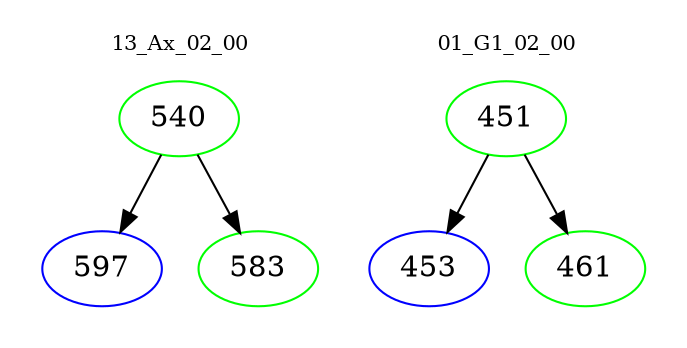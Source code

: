 digraph{
subgraph cluster_0 {
color = white
label = "13_Ax_02_00";
fontsize=10;
T0_540 [label="540", color="green"]
T0_540 -> T0_597 [color="black"]
T0_597 [label="597", color="blue"]
T0_540 -> T0_583 [color="black"]
T0_583 [label="583", color="green"]
}
subgraph cluster_1 {
color = white
label = "01_G1_02_00";
fontsize=10;
T1_451 [label="451", color="green"]
T1_451 -> T1_453 [color="black"]
T1_453 [label="453", color="blue"]
T1_451 -> T1_461 [color="black"]
T1_461 [label="461", color="green"]
}
}
